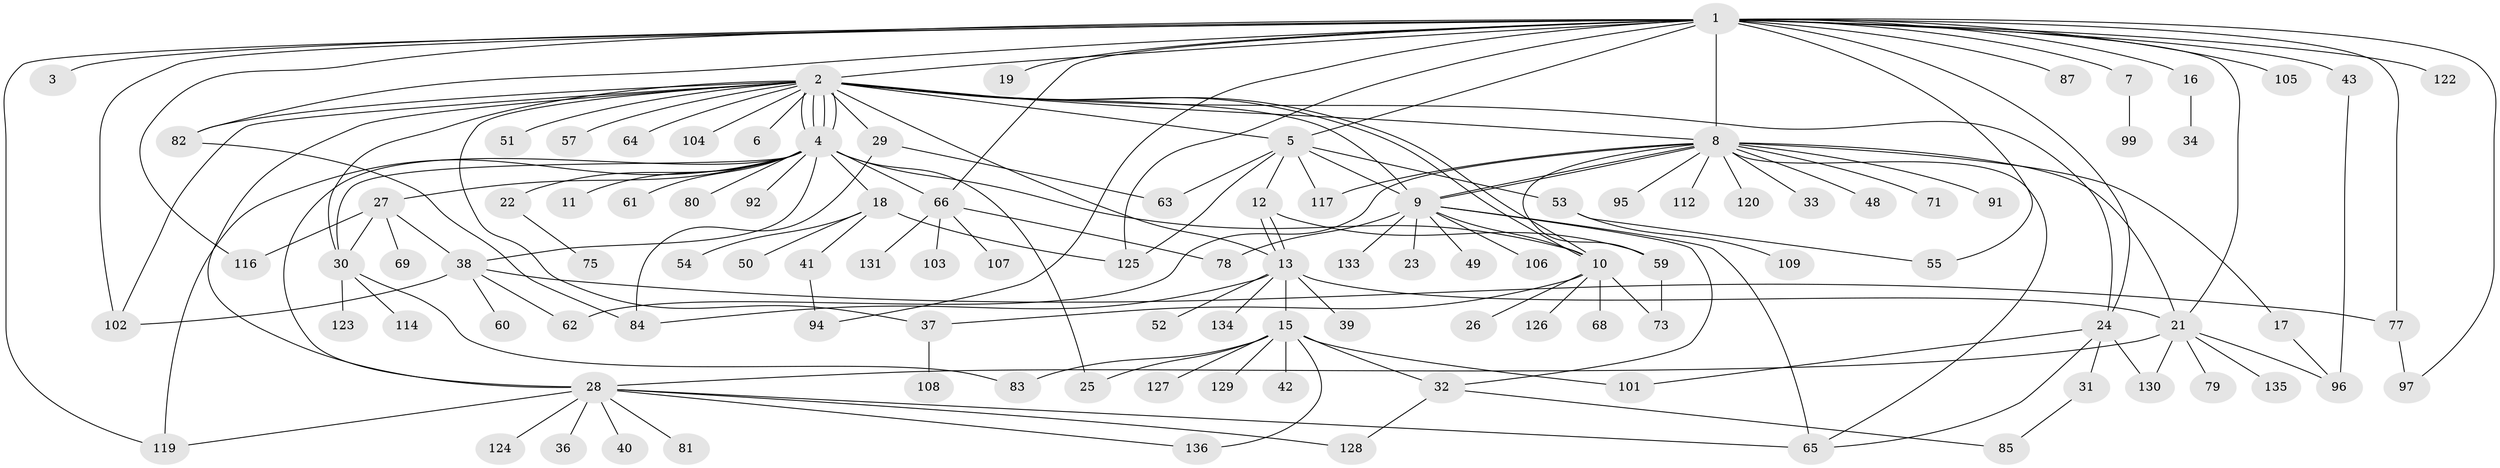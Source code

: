 // original degree distribution, {23: 0.0072992700729927005, 24: 0.0072992700729927005, 1: 0.44525547445255476, 21: 0.0072992700729927005, 8: 0.029197080291970802, 2: 0.2846715328467153, 10: 0.014598540145985401, 12: 0.0072992700729927005, 5: 0.021897810218978103, 3: 0.072992700729927, 9: 0.014598540145985401, 4: 0.058394160583941604, 6: 0.014598540145985401, 7: 0.014598540145985401}
// Generated by graph-tools (version 1.1) at 2025/41/03/06/25 10:41:47]
// undirected, 108 vertices, 163 edges
graph export_dot {
graph [start="1"]
  node [color=gray90,style=filled];
  1 [super="+98"];
  2 [super="+14"];
  3;
  4 [super="+67"];
  5 [super="+58"];
  6;
  7;
  8 [super="+47"];
  9 [super="+44"];
  10 [super="+70"];
  11;
  12 [super="+88"];
  13 [super="+20"];
  15 [super="+100"];
  16;
  17;
  18 [super="+46"];
  19;
  21 [super="+90"];
  22;
  23;
  24 [super="+111"];
  25 [super="+137"];
  26;
  27 [super="+74"];
  28 [super="+110"];
  29;
  30 [super="+35"];
  31;
  32;
  33;
  34;
  36;
  37 [super="+56"];
  38 [super="+45"];
  39;
  40 [super="+72"];
  41;
  42;
  43;
  48;
  49;
  50;
  51;
  52;
  53 [super="+86"];
  54;
  55 [super="+76"];
  57;
  59 [super="+93"];
  60;
  61;
  62;
  63;
  64;
  65;
  66 [super="+113"];
  68;
  69;
  71;
  73;
  75;
  77 [super="+115"];
  78 [super="+89"];
  79;
  80;
  81;
  82;
  83;
  84 [super="+118"];
  85;
  87;
  91;
  92;
  94 [super="+132"];
  95;
  96 [super="+121"];
  97;
  99;
  101;
  102;
  103;
  104;
  105;
  106;
  107;
  108;
  109;
  112;
  114;
  116;
  117;
  119;
  120;
  122;
  123;
  124;
  125;
  126;
  127;
  128;
  129;
  130;
  131;
  133;
  134;
  135;
  136;
  1 -- 2;
  1 -- 3;
  1 -- 5;
  1 -- 7;
  1 -- 16;
  1 -- 19;
  1 -- 21;
  1 -- 24;
  1 -- 43;
  1 -- 55;
  1 -- 66;
  1 -- 82;
  1 -- 87;
  1 -- 94;
  1 -- 97;
  1 -- 102;
  1 -- 105;
  1 -- 116;
  1 -- 119;
  1 -- 122;
  1 -- 125;
  1 -- 8;
  1 -- 77;
  2 -- 4;
  2 -- 4;
  2 -- 4;
  2 -- 4;
  2 -- 5;
  2 -- 6;
  2 -- 8;
  2 -- 9;
  2 -- 10;
  2 -- 10;
  2 -- 24;
  2 -- 28 [weight=2];
  2 -- 29 [weight=2];
  2 -- 30;
  2 -- 37;
  2 -- 51;
  2 -- 57;
  2 -- 64;
  2 -- 82;
  2 -- 102;
  2 -- 104;
  2 -- 13;
  4 -- 10;
  4 -- 11;
  4 -- 18 [weight=2];
  4 -- 22;
  4 -- 25;
  4 -- 27;
  4 -- 38;
  4 -- 61;
  4 -- 66;
  4 -- 80;
  4 -- 92;
  4 -- 119;
  4 -- 28;
  4 -- 30;
  5 -- 12;
  5 -- 53;
  5 -- 63;
  5 -- 117;
  5 -- 125;
  5 -- 9;
  7 -- 99;
  8 -- 9;
  8 -- 9;
  8 -- 17;
  8 -- 21;
  8 -- 33;
  8 -- 59;
  8 -- 91;
  8 -- 120;
  8 -- 65;
  8 -- 71;
  8 -- 48;
  8 -- 112;
  8 -- 117;
  8 -- 62;
  8 -- 95;
  9 -- 10;
  9 -- 23;
  9 -- 49;
  9 -- 65;
  9 -- 106;
  9 -- 133;
  9 -- 32;
  9 -- 78;
  10 -- 26;
  10 -- 37;
  10 -- 68;
  10 -- 73;
  10 -- 126;
  12 -- 13;
  12 -- 13;
  12 -- 59;
  13 -- 15;
  13 -- 21;
  13 -- 39;
  13 -- 134;
  13 -- 52;
  13 -- 84;
  15 -- 32;
  15 -- 42;
  15 -- 83;
  15 -- 101;
  15 -- 127;
  15 -- 129;
  15 -- 136;
  15 -- 25;
  16 -- 34;
  17 -- 96;
  18 -- 41;
  18 -- 50;
  18 -- 125;
  18 -- 54;
  21 -- 28;
  21 -- 79;
  21 -- 130;
  21 -- 135;
  21 -- 96;
  22 -- 75;
  24 -- 31;
  24 -- 65;
  24 -- 101;
  24 -- 130;
  27 -- 38;
  27 -- 69;
  27 -- 30;
  27 -- 116;
  28 -- 36;
  28 -- 40;
  28 -- 81;
  28 -- 124;
  28 -- 128;
  28 -- 65;
  28 -- 119;
  28 -- 136;
  29 -- 63;
  29 -- 84;
  30 -- 83;
  30 -- 114;
  30 -- 123;
  31 -- 85;
  32 -- 85;
  32 -- 128;
  37 -- 108;
  38 -- 60;
  38 -- 62;
  38 -- 102;
  38 -- 77;
  41 -- 94;
  43 -- 96;
  53 -- 109;
  53 -- 55;
  59 -- 73;
  66 -- 78;
  66 -- 103;
  66 -- 107;
  66 -- 131;
  77 -- 97;
  82 -- 84;
}
